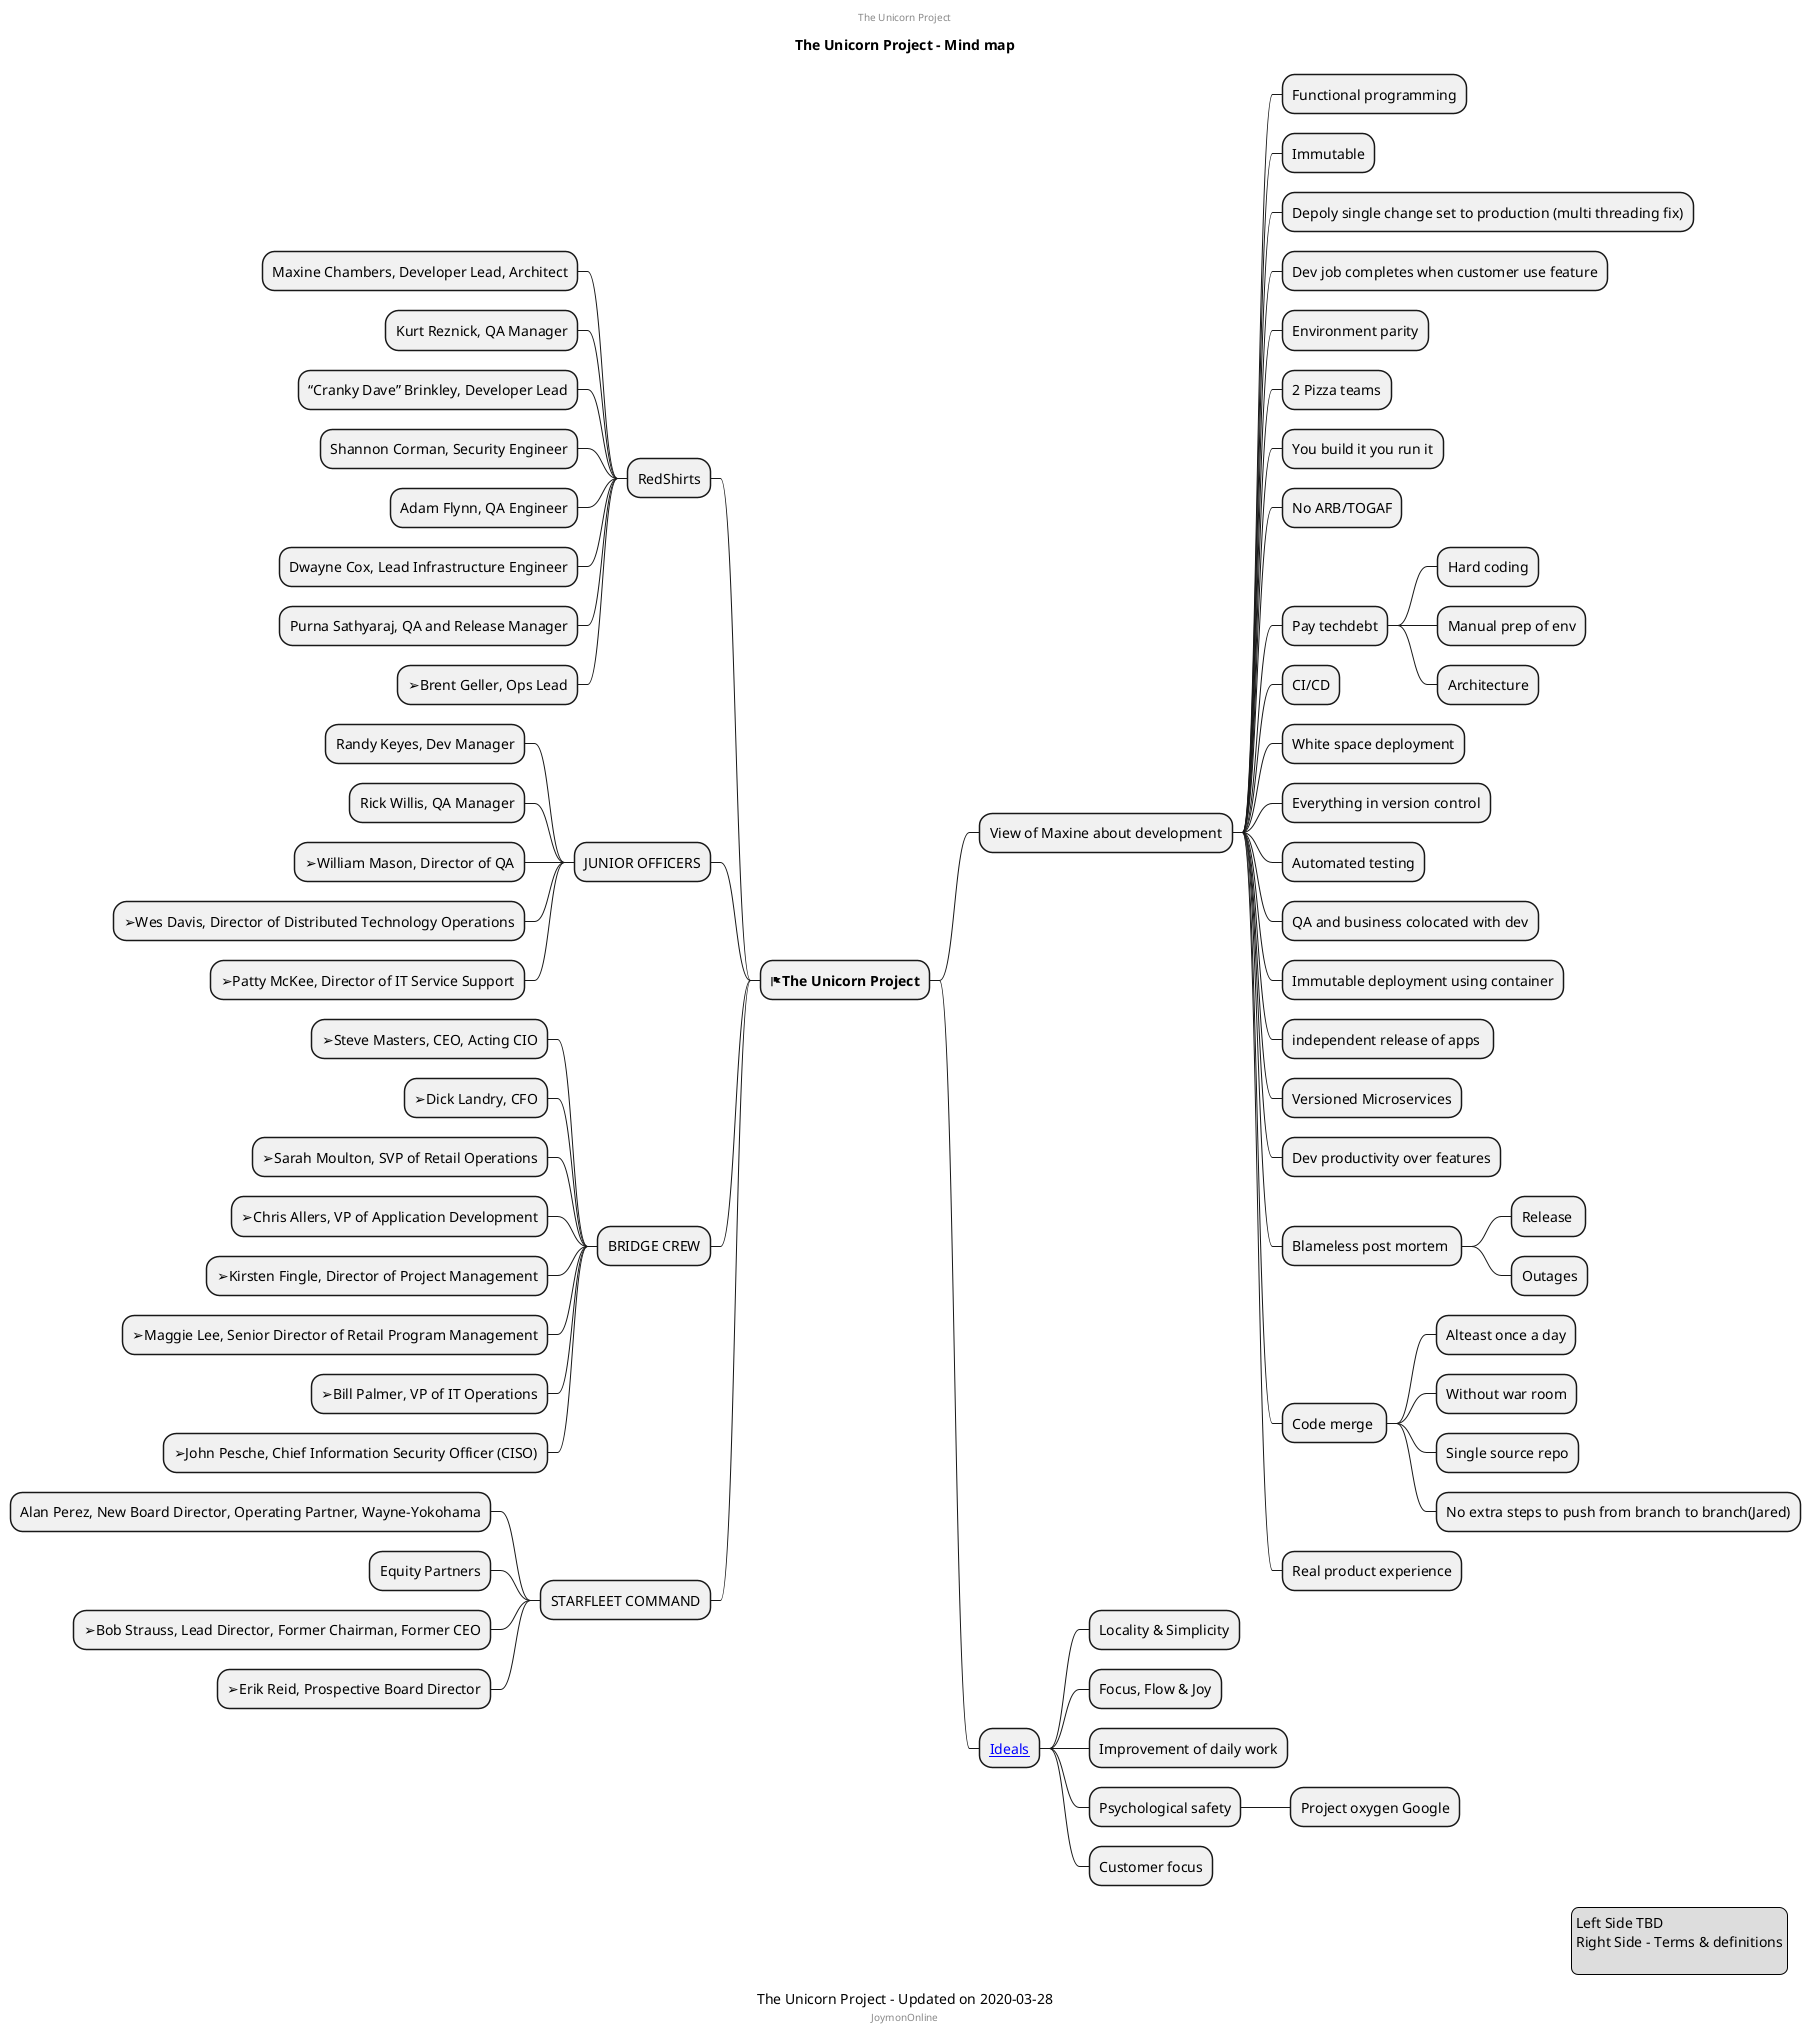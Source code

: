 @startmindmap
caption The Unicorn Project - Updated on 2020-03-28
title The Unicorn Project - Mind map
center header
The Unicorn Project
endheader

* <&flag><b>The Unicorn Project</b>
** View of Maxine about development
*** Functional programming
*** Immutable
*** Depoly single change set to production (multi threading fix)
*** Dev job completes when customer use feature
*** Environment parity
*** 2 Pizza teams
*** You build it you run it
*** No ARB/TOGAF
*** Pay techdebt
**** Hard coding
**** Manual prep of env
**** Architecture
*** CI/CD
*** White space deployment
*** Everything in version control
*** Automated testing
*** QA and business colocated with dev
*** Immutable deployment using container
*** independent release of apps 
*** Versioned Microservices
*** Dev productivity over features
*** Blameless post mortem 
**** Release 
**** Outages
*** Code merge 
**** Alteast once a day
**** Without war room
**** Single source repo
**** No extra steps to push from branch to branch(Jared)
*** Real product experience
** [[https://www.linkedin.com/pulse/unicorn-project-five-ideals-michal-florys/ Ideals]]
*** Locality & Simplicity
*** Focus, Flow & Joy
*** Improvement of daily work
*** Psychological safety
**** Project oxygen Google
*** Customer focus
left side
** RedShirts
*** Maxine Chambers, Developer Lead, Architect
*** Kurt Reznick, QA Manager
*** “Cranky Dave” Brinkley, Developer Lead
*** Shannon Corman, Security Engineer
*** Adam Flynn, QA Engineer
*** Dwayne Cox, Lead Infrastructure Engineer
*** Purna Sathyaraj, QA and Release Manager
*** ➢Brent Geller, Ops Lead
** JUNIOR OFFICERS
*** Randy Keyes, Dev Manager
*** Rick Willis, QA Manager
*** ➢William Mason, Director of QA
*** ➢Wes Davis, Director of Distributed Technology Operations
*** ➢Patty McKee, Director of IT Service Support
** BRIDGE CREW
*** ➢Steve Masters, CEO, Acting CIO
*** ➢Dick Landry, CFO
*** ➢Sarah Moulton, SVP of Retail Operations
*** ➢Chris Allers, VP of Application Development
*** ➢Kirsten Fingle, Director of Project Management
*** ➢Maggie Lee, Senior Director of Retail Program Management
*** ➢Bill Palmer, VP of IT Operations
*** ➢John Pesche, Chief Information Security Officer (CISO)
** STARFLEET COMMAND
*** Alan Perez, New Board Director, Operating Partner, Wayne-Yokohama
*** Equity Partners
*** ➢Bob Strauss, Lead Director, Former Chairman, Former CEO
*** ➢Erik Reid, Prospective Board Director
center footer JoymonOnline

legend right
  Left Side TBD
  Right Side - Terms & definitions
  
endlegend

@endmindmap

